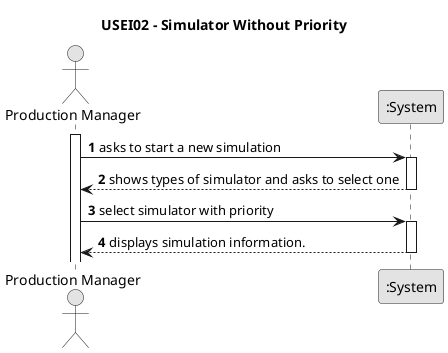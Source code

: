 @startuml
skinparam monochrome true
skinparam packageStyle rectangle
skinparam shadowing false

title USEI02 - Simulator Without Priority

autonumber

actor "Production Manager" as PFM
participant ":System" as System

activate PFM

    PFM -> System : asks to start a new simulation
    activate System

    System --> PFM : shows types of simulator and asks to select one
    deactivate System

    PFM -> System : select simulator with priority
    activate System

    System --> PFM : displays simulation information.
    deactivate System

@enduml